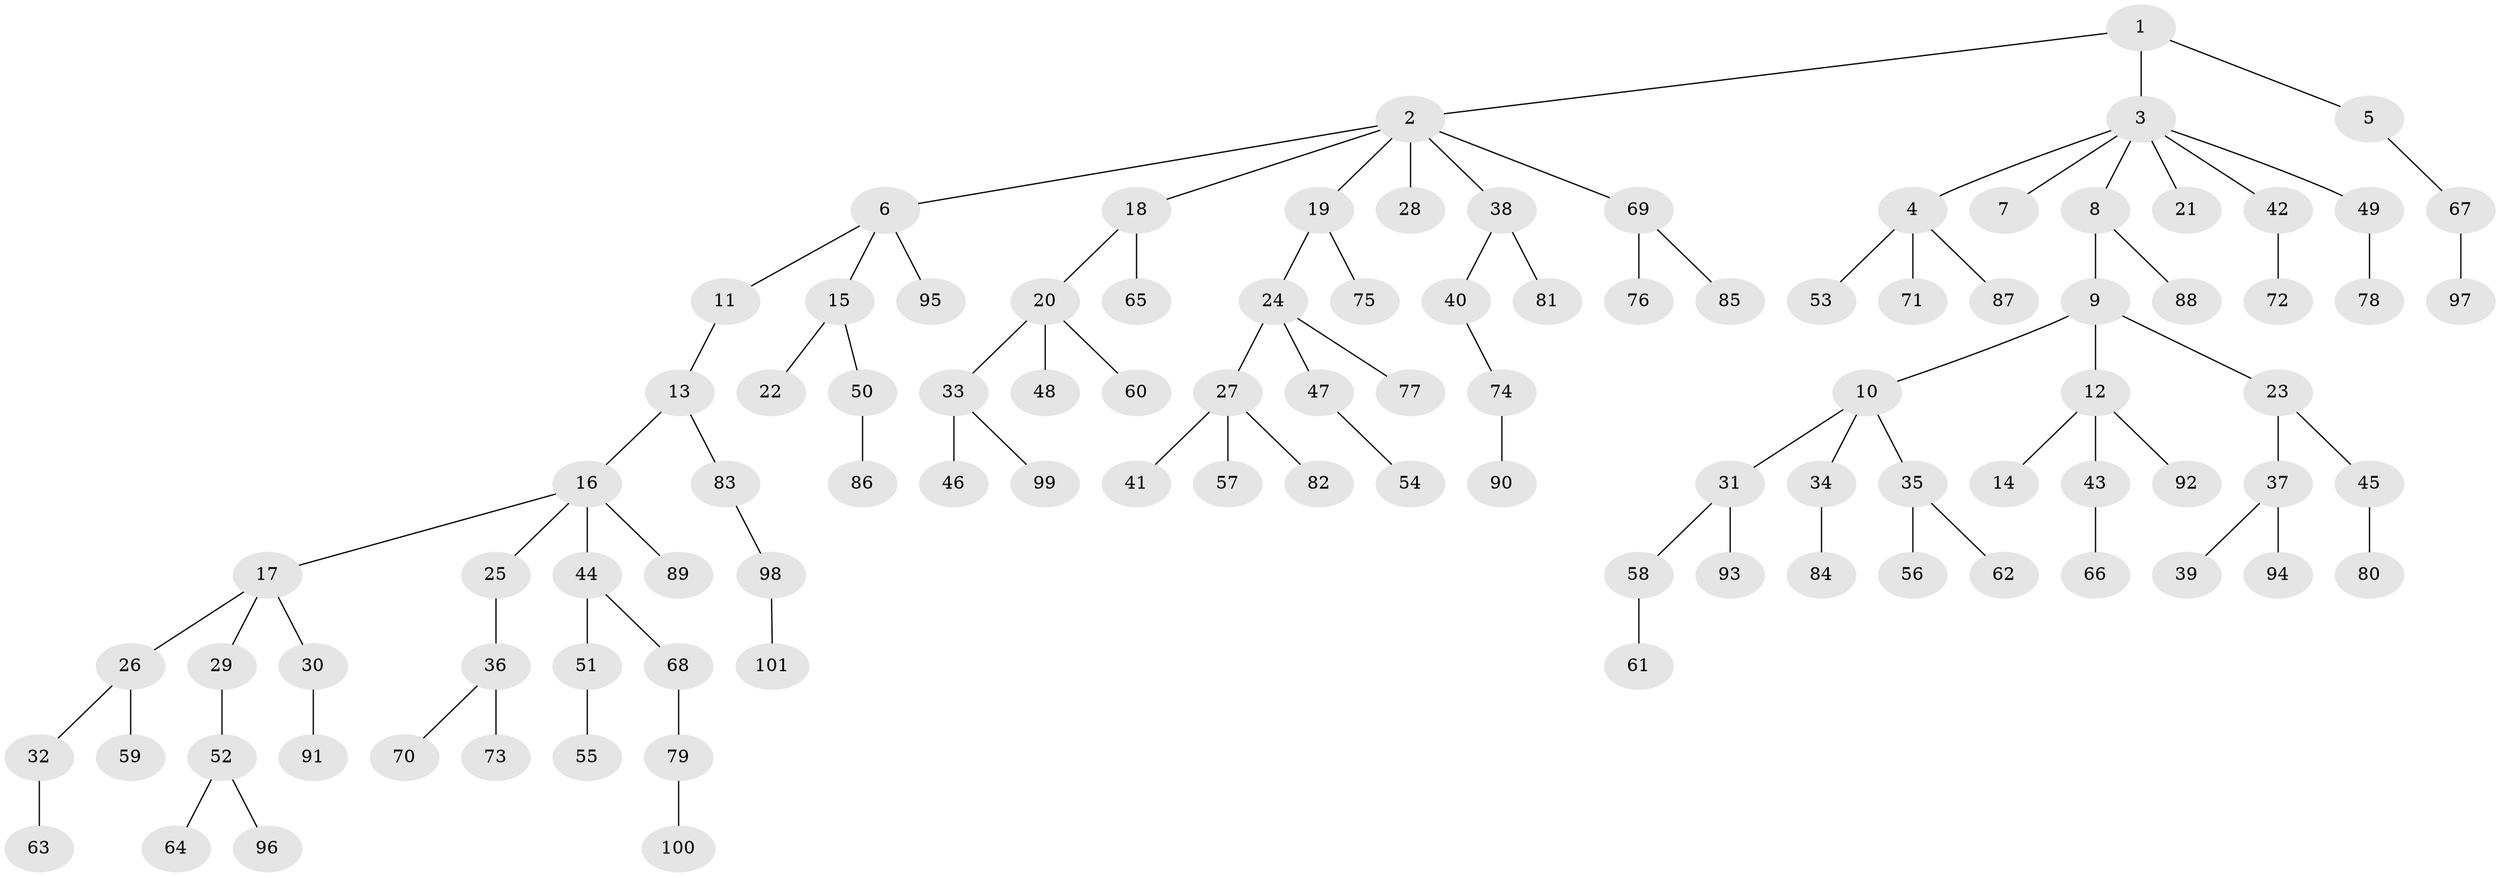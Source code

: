 // Generated by graph-tools (version 1.1) at 2025/26/03/09/25 03:26:29]
// undirected, 101 vertices, 100 edges
graph export_dot {
graph [start="1"]
  node [color=gray90,style=filled];
  1;
  2;
  3;
  4;
  5;
  6;
  7;
  8;
  9;
  10;
  11;
  12;
  13;
  14;
  15;
  16;
  17;
  18;
  19;
  20;
  21;
  22;
  23;
  24;
  25;
  26;
  27;
  28;
  29;
  30;
  31;
  32;
  33;
  34;
  35;
  36;
  37;
  38;
  39;
  40;
  41;
  42;
  43;
  44;
  45;
  46;
  47;
  48;
  49;
  50;
  51;
  52;
  53;
  54;
  55;
  56;
  57;
  58;
  59;
  60;
  61;
  62;
  63;
  64;
  65;
  66;
  67;
  68;
  69;
  70;
  71;
  72;
  73;
  74;
  75;
  76;
  77;
  78;
  79;
  80;
  81;
  82;
  83;
  84;
  85;
  86;
  87;
  88;
  89;
  90;
  91;
  92;
  93;
  94;
  95;
  96;
  97;
  98;
  99;
  100;
  101;
  1 -- 2;
  1 -- 3;
  1 -- 5;
  2 -- 6;
  2 -- 18;
  2 -- 19;
  2 -- 28;
  2 -- 38;
  2 -- 69;
  3 -- 4;
  3 -- 7;
  3 -- 8;
  3 -- 21;
  3 -- 42;
  3 -- 49;
  4 -- 53;
  4 -- 71;
  4 -- 87;
  5 -- 67;
  6 -- 11;
  6 -- 15;
  6 -- 95;
  8 -- 9;
  8 -- 88;
  9 -- 10;
  9 -- 12;
  9 -- 23;
  10 -- 31;
  10 -- 34;
  10 -- 35;
  11 -- 13;
  12 -- 14;
  12 -- 43;
  12 -- 92;
  13 -- 16;
  13 -- 83;
  15 -- 22;
  15 -- 50;
  16 -- 17;
  16 -- 25;
  16 -- 44;
  16 -- 89;
  17 -- 26;
  17 -- 29;
  17 -- 30;
  18 -- 20;
  18 -- 65;
  19 -- 24;
  19 -- 75;
  20 -- 33;
  20 -- 48;
  20 -- 60;
  23 -- 37;
  23 -- 45;
  24 -- 27;
  24 -- 47;
  24 -- 77;
  25 -- 36;
  26 -- 32;
  26 -- 59;
  27 -- 41;
  27 -- 57;
  27 -- 82;
  29 -- 52;
  30 -- 91;
  31 -- 58;
  31 -- 93;
  32 -- 63;
  33 -- 46;
  33 -- 99;
  34 -- 84;
  35 -- 56;
  35 -- 62;
  36 -- 70;
  36 -- 73;
  37 -- 39;
  37 -- 94;
  38 -- 40;
  38 -- 81;
  40 -- 74;
  42 -- 72;
  43 -- 66;
  44 -- 51;
  44 -- 68;
  45 -- 80;
  47 -- 54;
  49 -- 78;
  50 -- 86;
  51 -- 55;
  52 -- 64;
  52 -- 96;
  58 -- 61;
  67 -- 97;
  68 -- 79;
  69 -- 76;
  69 -- 85;
  74 -- 90;
  79 -- 100;
  83 -- 98;
  98 -- 101;
}

